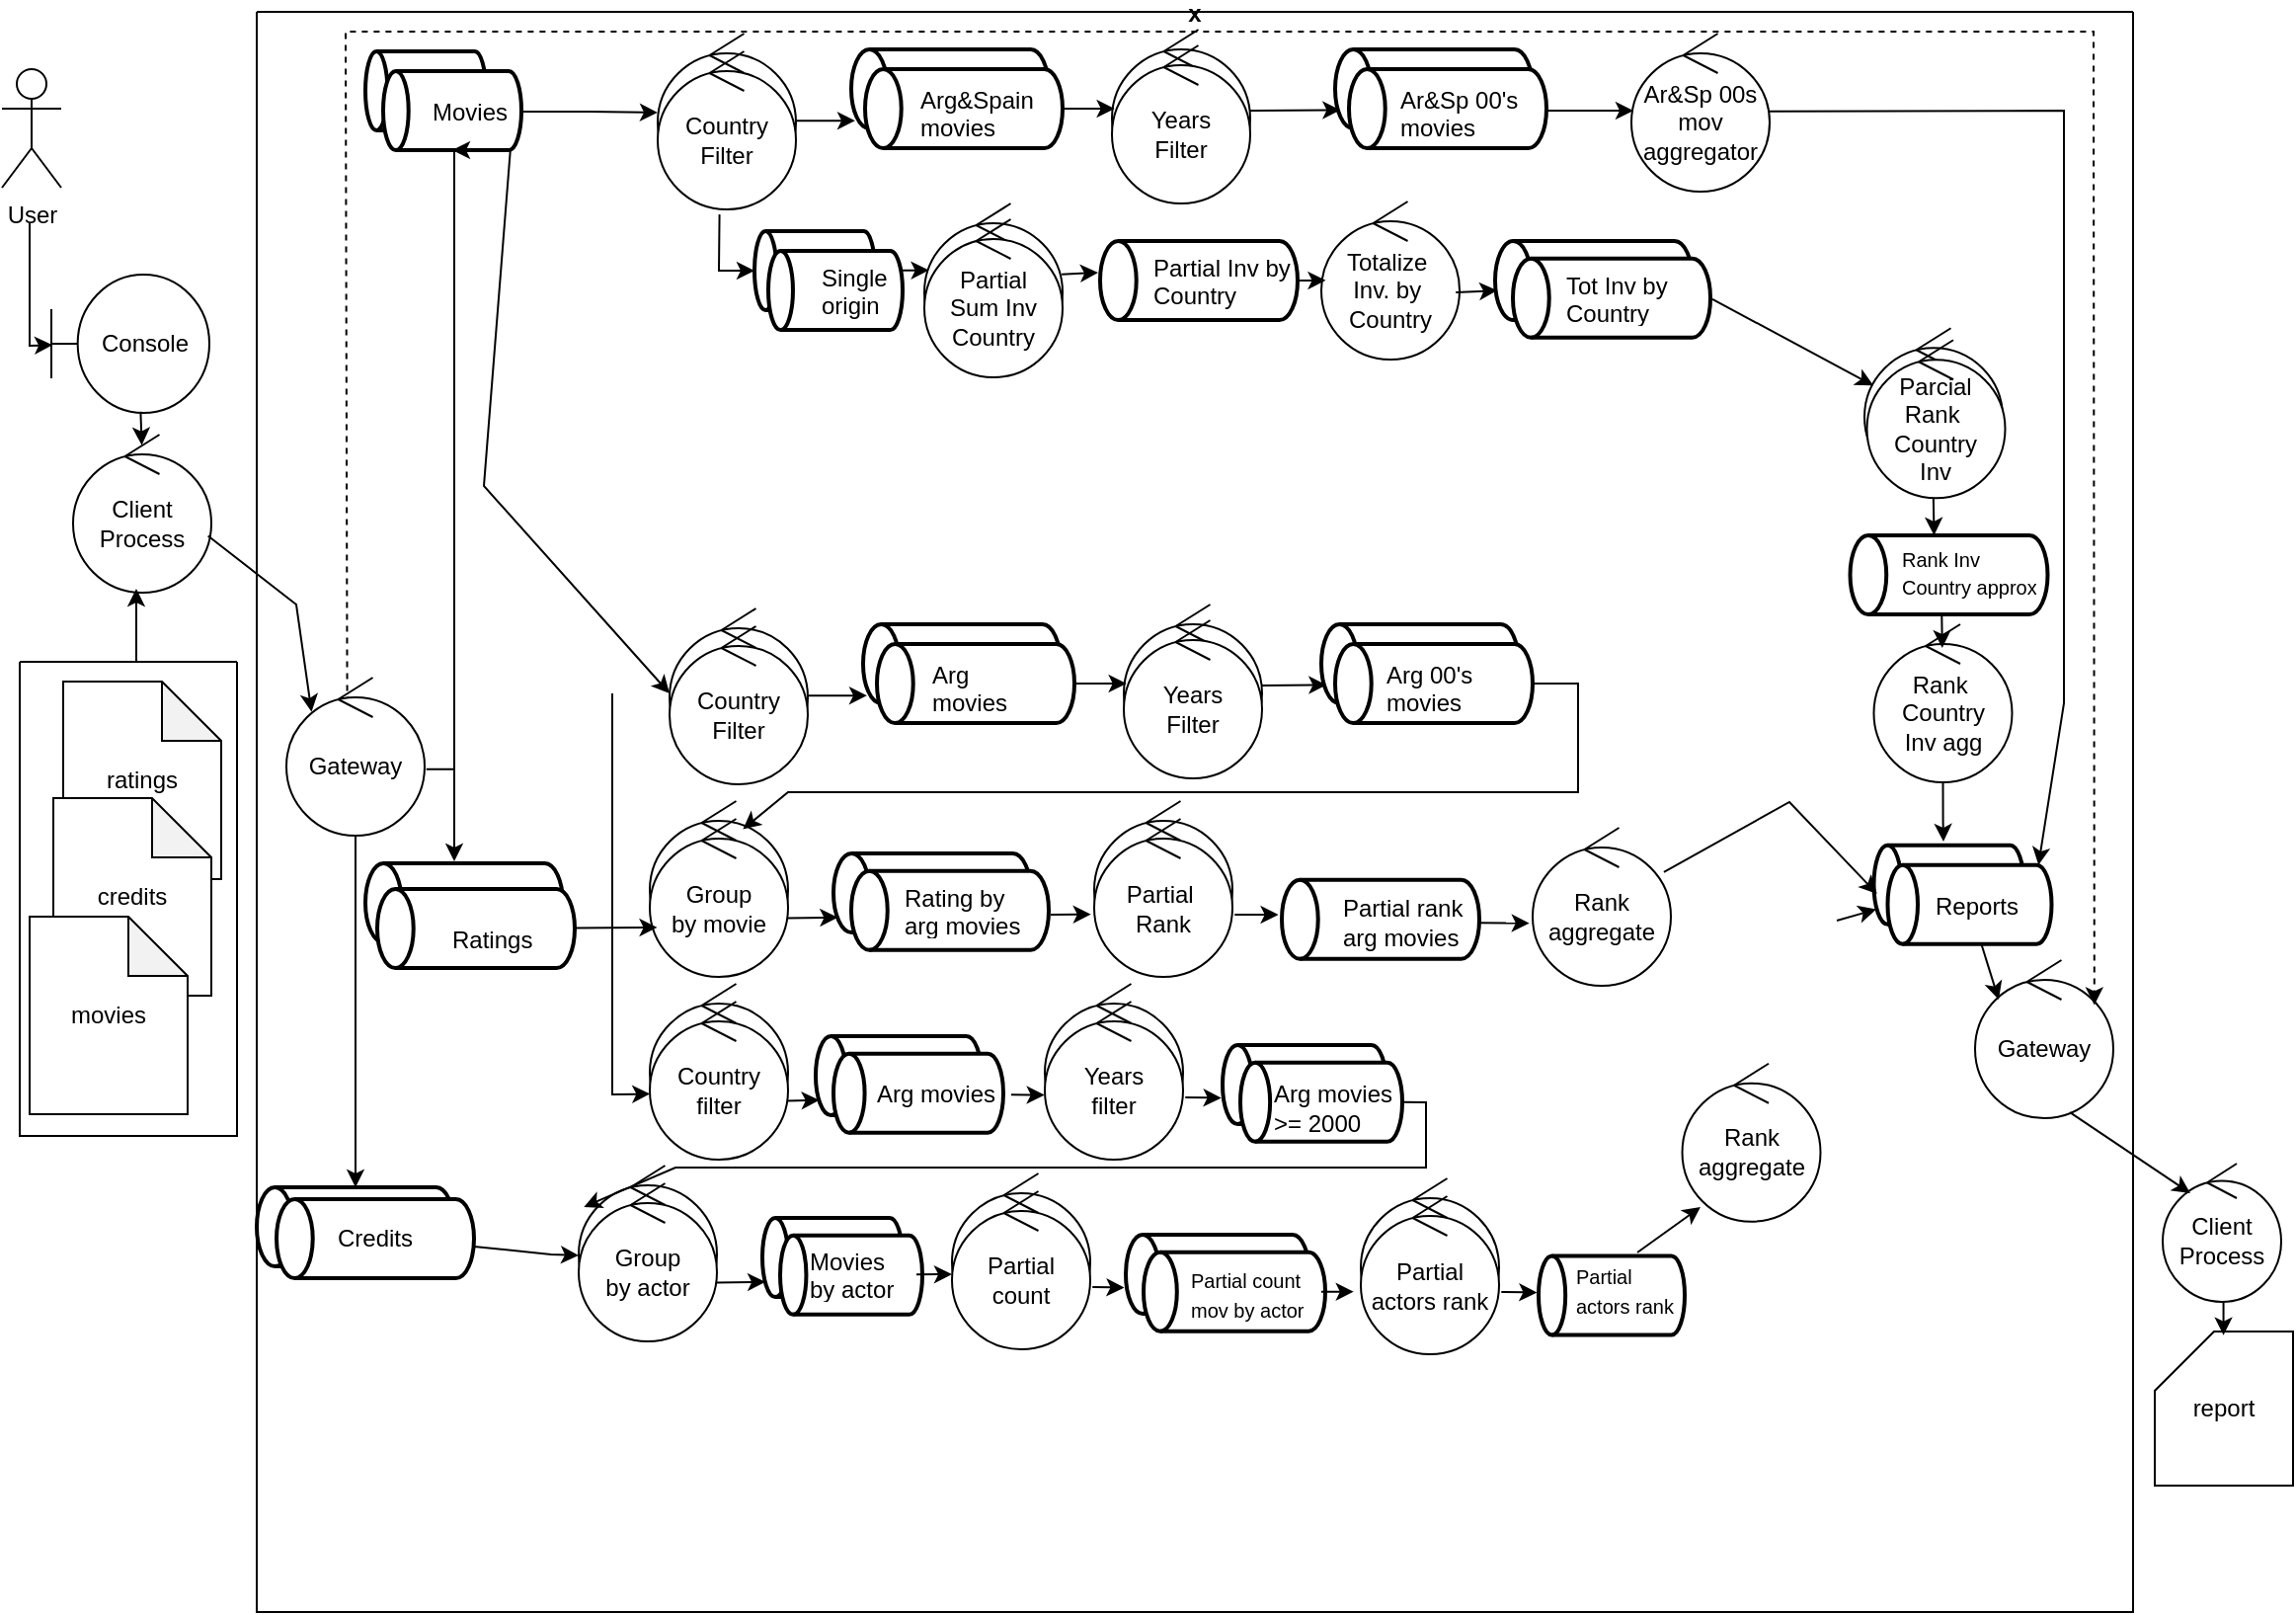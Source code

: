 <mxfile version="26.0.16">
  <diagram name="Página-1" id="5EHdqCPOscjuWSurFPto">
    <mxGraphModel dx="1195" dy="696" grid="1" gridSize="10" guides="1" tooltips="1" connect="1" arrows="1" fold="1" page="1" pageScale="1" pageWidth="1169" pageHeight="827" math="0" shadow="0">
      <root>
        <mxCell id="0" />
        <mxCell id="1" parent="0" />
        <mxCell id="VfOvfnHJ5WRVcfxownJu-2" value="User" style="shape=umlActor;verticalLabelPosition=bottom;verticalAlign=top;html=1;" parent="1" vertex="1">
          <mxGeometry x="1" y="39" width="30" height="60" as="geometry" />
        </mxCell>
        <mxCell id="VfOvfnHJ5WRVcfxownJu-3" value="Console" style="shape=umlBoundary;whiteSpace=wrap;html=1;" parent="1" vertex="1">
          <mxGeometry x="26" y="143" width="80" height="70" as="geometry" />
        </mxCell>
        <mxCell id="VfOvfnHJ5WRVcfxownJu-4" value="Client&lt;div&gt;Process&lt;/div&gt;" style="ellipse;shape=umlControl;whiteSpace=wrap;html=1;" parent="1" vertex="1">
          <mxGeometry x="37" y="224" width="70" height="80" as="geometry" />
        </mxCell>
        <mxCell id="VfOvfnHJ5WRVcfxownJu-8" value="" style="endArrow=classic;html=1;rounded=0;entryX=0.457;entryY=0.975;entryDx=0;entryDy=0;entryPerimeter=0;" parent="1" target="VfOvfnHJ5WRVcfxownJu-4" edge="1">
          <mxGeometry width="50" height="50" relative="1" as="geometry">
            <mxPoint x="69" y="339" as="sourcePoint" />
            <mxPoint x="267" y="314" as="targetPoint" />
          </mxGeometry>
        </mxCell>
        <mxCell id="VfOvfnHJ5WRVcfxownJu-9" value="" style="endArrow=classic;html=1;rounded=0;entryX=0.007;entryY=0.509;entryDx=0;entryDy=0;entryPerimeter=0;" parent="1" target="VfOvfnHJ5WRVcfxownJu-3" edge="1">
          <mxGeometry width="50" height="50" relative="1" as="geometry">
            <mxPoint x="15" y="117" as="sourcePoint" />
            <mxPoint x="27.8" y="177.56" as="targetPoint" />
            <Array as="points">
              <mxPoint x="15" y="179" />
            </Array>
          </mxGeometry>
        </mxCell>
        <mxCell id="VfOvfnHJ5WRVcfxownJu-14" value="" style="endArrow=classic;html=1;rounded=0;entryX=0.182;entryY=0.217;entryDx=0;entryDy=0;entryPerimeter=0;exitX=0.976;exitY=0.641;exitDx=0;exitDy=0;exitPerimeter=0;" parent="1" target="VfOvfnHJ5WRVcfxownJu-13" edge="1" source="VfOvfnHJ5WRVcfxownJu-4">
          <mxGeometry width="50" height="50" relative="1" as="geometry">
            <mxPoint x="110" y="260" as="sourcePoint" />
            <mxPoint x="176" y="225" as="targetPoint" />
            <Array as="points">
              <mxPoint x="150" y="310" />
            </Array>
          </mxGeometry>
        </mxCell>
        <mxCell id="VfOvfnHJ5WRVcfxownJu-6" value="ratings" style="shape=note;whiteSpace=wrap;html=1;backgroundOutline=1;darkOpacity=0.05;" parent="1" vertex="1">
          <mxGeometry x="32" y="349" width="80" height="100" as="geometry" />
        </mxCell>
        <mxCell id="VfOvfnHJ5WRVcfxownJu-7" value="credits" style="shape=note;whiteSpace=wrap;html=1;backgroundOutline=1;darkOpacity=0.05;" parent="1" vertex="1">
          <mxGeometry x="27" y="408" width="80" height="100" as="geometry" />
        </mxCell>
        <mxCell id="VfOvfnHJ5WRVcfxownJu-5" value="movies" style="shape=note;whiteSpace=wrap;html=1;backgroundOutline=1;darkOpacity=0.05;" parent="1" vertex="1">
          <mxGeometry x="15" y="468" width="80" height="100" as="geometry" />
        </mxCell>
        <mxCell id="0FK4gEiv9xLq5jpiOi4Y-4" value="x" style="swimlane;startSize=0;" parent="1" vertex="1">
          <mxGeometry x="130" y="10" width="950" height="810" as="geometry" />
        </mxCell>
        <mxCell id="0FK4gEiv9xLq5jpiOi4Y-119" value="" style="strokeWidth=2;html=1;shape=mxgraph.flowchart.direct_data;whiteSpace=wrap;rotation=-180;" parent="0FK4gEiv9xLq5jpiOi4Y-4" vertex="1">
          <mxGeometry x="627" y="116" width="100" height="40" as="geometry" />
        </mxCell>
        <mxCell id="0FK4gEiv9xLq5jpiOi4Y-42" value="" style="strokeWidth=2;html=1;shape=mxgraph.flowchart.direct_data;whiteSpace=wrap;rotation=-180;" parent="0FK4gEiv9xLq5jpiOi4Y-4" vertex="1">
          <mxGeometry x="301" y="19" width="100" height="40" as="geometry" />
        </mxCell>
        <mxCell id="VfOvfnHJ5WRVcfxownJu-18" value="" style="strokeWidth=2;html=1;shape=mxgraph.flowchart.direct_data;whiteSpace=wrap;rotation=-180;" parent="0FK4gEiv9xLq5jpiOi4Y-4" vertex="1">
          <mxGeometry x="818.75" y="421.87" width="76" height="40" as="geometry" />
        </mxCell>
        <mxCell id="0FK4gEiv9xLq5jpiOi4Y-6" value="Gateway" style="ellipse;shape=umlControl;whiteSpace=wrap;html=1;" parent="0FK4gEiv9xLq5jpiOi4Y-4" vertex="1">
          <mxGeometry x="870" y="480" width="70" height="80" as="geometry" />
        </mxCell>
        <mxCell id="0FK4gEiv9xLq5jpiOi4Y-22" value="" style="strokeWidth=2;html=1;shape=mxgraph.flowchart.direct_data;whiteSpace=wrap;rotation=-180;" parent="0FK4gEiv9xLq5jpiOi4Y-4" vertex="1">
          <mxGeometry x="55" y="20" width="61" height="40" as="geometry" />
        </mxCell>
        <mxCell id="0FK4gEiv9xLq5jpiOi4Y-18" value="" style="strokeWidth=2;html=1;shape=mxgraph.flowchart.direct_data;whiteSpace=wrap;rotation=-180;" parent="0FK4gEiv9xLq5jpiOi4Y-4" vertex="1">
          <mxGeometry x="64" y="30" width="70" height="40" as="geometry" />
        </mxCell>
        <mxCell id="0FK4gEiv9xLq5jpiOi4Y-37" value="" style="edgeStyle=orthogonalEdgeStyle;rounded=0;orthogonalLoop=1;jettySize=auto;html=1;" parent="0FK4gEiv9xLq5jpiOi4Y-4" source="0FK4gEiv9xLq5jpiOi4Y-21" target="0FK4gEiv9xLq5jpiOi4Y-36" edge="1">
          <mxGeometry relative="1" as="geometry" />
        </mxCell>
        <mxCell id="0FK4gEiv9xLq5jpiOi4Y-21" value="Movies" style="text;strokeColor=none;fillColor=none;align=left;verticalAlign=middle;spacingLeft=4;spacingRight=4;overflow=hidden;points=[[0,0.5],[1,0.5]];portConstraint=eastwest;rotatable=0;whiteSpace=wrap;html=1;" parent="0FK4gEiv9xLq5jpiOi4Y-4" vertex="1">
          <mxGeometry x="83" y="35" width="51" height="31.13" as="geometry" />
        </mxCell>
        <mxCell id="0FK4gEiv9xLq5jpiOi4Y-36" value="Year filter" style="ellipse;shape=umlControl;whiteSpace=wrap;html=1;" parent="0FK4gEiv9xLq5jpiOi4Y-4" vertex="1">
          <mxGeometry x="203" y="11" width="70" height="80" as="geometry" />
        </mxCell>
        <mxCell id="0FK4gEiv9xLq5jpiOi4Y-38" value="Country Filter" style="ellipse;shape=umlControl;whiteSpace=wrap;html=1;" parent="0FK4gEiv9xLq5jpiOi4Y-4" vertex="1">
          <mxGeometry x="203" y="20" width="70" height="80" as="geometry" />
        </mxCell>
        <mxCell id="0FK4gEiv9xLq5jpiOi4Y-41" value="" style="strokeWidth=2;html=1;shape=mxgraph.flowchart.direct_data;whiteSpace=wrap;rotation=-180;" parent="0FK4gEiv9xLq5jpiOi4Y-4" vertex="1">
          <mxGeometry x="308" y="29" width="100" height="40" as="geometry" />
        </mxCell>
        <mxCell id="0FK4gEiv9xLq5jpiOi4Y-44" value="Arg&amp;amp;Spain&lt;div&gt;movies&lt;/div&gt;" style="text;strokeColor=none;fillColor=none;align=left;verticalAlign=middle;spacingLeft=4;spacingRight=4;overflow=hidden;points=[[0,0.5],[1,0.5]];portConstraint=eastwest;rotatable=0;whiteSpace=wrap;html=1;" parent="0FK4gEiv9xLq5jpiOi4Y-4" vertex="1">
          <mxGeometry x="330" y="34.44" width="70" height="32.26" as="geometry" />
        </mxCell>
        <mxCell id="0FK4gEiv9xLq5jpiOi4Y-45" value="Country&lt;div&gt;filter&lt;/div&gt;" style="ellipse;shape=umlControl;whiteSpace=wrap;html=1;" parent="0FK4gEiv9xLq5jpiOi4Y-4" vertex="1">
          <mxGeometry x="433" y="9" width="70" height="80" as="geometry" />
        </mxCell>
        <mxCell id="0FK4gEiv9xLq5jpiOi4Y-46" value="" style="endArrow=classic;html=1;rounded=0;entryX=0.98;entryY=0.098;entryDx=0;entryDy=0;entryPerimeter=0;exitX=1.003;exitY=0.551;exitDx=0;exitDy=0;exitPerimeter=0;" parent="0FK4gEiv9xLq5jpiOi4Y-4" source="0FK4gEiv9xLq5jpiOi4Y-36" target="0FK4gEiv9xLq5jpiOi4Y-42" edge="1">
          <mxGeometry width="50" height="50" relative="1" as="geometry">
            <mxPoint x="281" y="69" as="sourcePoint" />
            <mxPoint x="331" y="19" as="targetPoint" />
          </mxGeometry>
        </mxCell>
        <mxCell id="0FK4gEiv9xLq5jpiOi4Y-47" value="" style="endArrow=classic;html=1;rounded=0;exitX=0.44;exitY=0.16;exitDx=0;exitDy=0;exitPerimeter=0;dashed=1;entryX=0.863;entryY=0.284;entryDx=0;entryDy=0;entryPerimeter=0;" parent="0FK4gEiv9xLq5jpiOi4Y-4" source="VfOvfnHJ5WRVcfxownJu-13" target="0FK4gEiv9xLq5jpiOi4Y-6" edge="1">
          <mxGeometry width="50" height="50" relative="1" as="geometry">
            <mxPoint x="-16.47" y="229.76" as="sourcePoint" />
            <mxPoint x="834" y="490" as="targetPoint" />
            <Array as="points">
              <mxPoint x="45" y="10" />
              <mxPoint x="930" y="10" />
            </Array>
          </mxGeometry>
        </mxCell>
        <mxCell id="0FK4gEiv9xLq5jpiOi4Y-48" style="edgeStyle=orthogonalEdgeStyle;rounded=0;orthogonalLoop=1;jettySize=auto;html=1;entryX=0.5;entryY=0;entryDx=0;entryDy=0;entryPerimeter=0;exitX=1.012;exitY=0.58;exitDx=0;exitDy=0;exitPerimeter=0;" parent="0FK4gEiv9xLq5jpiOi4Y-4" target="0FK4gEiv9xLq5jpiOi4Y-18" edge="1" source="VfOvfnHJ5WRVcfxownJu-13">
          <mxGeometry relative="1" as="geometry">
            <mxPoint x="88.0" y="262.053" as="sourcePoint" />
            <mxPoint x="120" y="70" as="targetPoint" />
            <Array as="points">
              <mxPoint x="100" y="383" />
              <mxPoint x="100" y="70" />
            </Array>
          </mxGeometry>
        </mxCell>
        <mxCell id="0FK4gEiv9xLq5jpiOi4Y-52" value="Years&lt;div&gt;Filter&lt;/div&gt;" style="ellipse;shape=umlControl;whiteSpace=wrap;html=1;" parent="0FK4gEiv9xLq5jpiOi4Y-4" vertex="1">
          <mxGeometry x="433" y="17" width="70" height="80" as="geometry" />
        </mxCell>
        <mxCell id="0FK4gEiv9xLq5jpiOi4Y-54" value="" style="edgeStyle=orthogonalEdgeStyle;rounded=0;orthogonalLoop=1;jettySize=auto;html=1;exitX=0.5;exitY=0;exitDx=0;exitDy=0;exitPerimeter=0;entryX=0.513;entryY=0.124;entryDx=0;entryDy=0;entryPerimeter=0;" parent="0FK4gEiv9xLq5jpiOi4Y-4" source="VfOvfnHJ5WRVcfxownJu-18" target="0FK4gEiv9xLq5jpiOi4Y-53" edge="1">
          <mxGeometry relative="1" as="geometry">
            <mxPoint x="1115.75" y="471.87" as="sourcePoint" />
            <mxPoint x="1127.75" y="498.87" as="targetPoint" />
          </mxGeometry>
        </mxCell>
        <mxCell id="0FK4gEiv9xLq5jpiOi4Y-53" value="" style="strokeWidth=2;html=1;shape=mxgraph.flowchart.direct_data;whiteSpace=wrap;rotation=-180;" parent="0FK4gEiv9xLq5jpiOi4Y-4" vertex="1">
          <mxGeometry x="825.75" y="431.87" width="83" height="40" as="geometry" />
        </mxCell>
        <mxCell id="0FK4gEiv9xLq5jpiOi4Y-51" value="Reports" style="text;strokeColor=none;fillColor=none;align=left;verticalAlign=middle;spacingLeft=4;spacingRight=4;overflow=hidden;points=[[0,0.5],[1,0.5]];portConstraint=eastwest;rotatable=0;whiteSpace=wrap;html=1;" parent="0FK4gEiv9xLq5jpiOi4Y-4" vertex="1">
          <mxGeometry x="843.75" y="436.53" width="60" height="32.26" as="geometry" />
        </mxCell>
        <mxCell id="0FK4gEiv9xLq5jpiOi4Y-57" value="" style="strokeWidth=2;html=1;shape=mxgraph.flowchart.direct_data;whiteSpace=wrap;rotation=-180;" parent="0FK4gEiv9xLq5jpiOi4Y-4" vertex="1">
          <mxGeometry x="252" y="111" width="61" height="40" as="geometry" />
        </mxCell>
        <mxCell id="0FK4gEiv9xLq5jpiOi4Y-58" value="" style="strokeWidth=2;html=1;shape=mxgraph.flowchart.direct_data;whiteSpace=wrap;rotation=-180;" parent="0FK4gEiv9xLq5jpiOi4Y-4" vertex="1">
          <mxGeometry x="259" y="121" width="68" height="40" as="geometry" />
        </mxCell>
        <mxCell id="0FK4gEiv9xLq5jpiOi4Y-59" value="Single&amp;nbsp;&lt;div&gt;origin&lt;/div&gt;" style="text;strokeColor=none;fillColor=none;align=left;verticalAlign=middle;spacingLeft=4;spacingRight=4;overflow=hidden;points=[[0,0.5],[1,0.5]];portConstraint=eastwest;rotatable=0;whiteSpace=wrap;html=1;" parent="0FK4gEiv9xLq5jpiOi4Y-4" vertex="1">
          <mxGeometry x="280" y="124.87" width="43" height="32.26" as="geometry" />
        </mxCell>
        <mxCell id="0FK4gEiv9xLq5jpiOi4Y-60" value="" style="endArrow=classic;html=1;rounded=0;exitX=0.447;exitY=1.032;exitDx=0;exitDy=0;exitPerimeter=0;entryX=1;entryY=0.5;entryDx=0;entryDy=0;entryPerimeter=0;" parent="0FK4gEiv9xLq5jpiOi4Y-4" source="0FK4gEiv9xLq5jpiOi4Y-38" target="0FK4gEiv9xLq5jpiOi4Y-57" edge="1">
          <mxGeometry width="50" height="50" relative="1" as="geometry">
            <mxPoint x="553" y="400" as="sourcePoint" />
            <mxPoint x="603" y="350" as="targetPoint" />
            <Array as="points">
              <mxPoint x="234" y="131" />
            </Array>
          </mxGeometry>
        </mxCell>
        <mxCell id="0FK4gEiv9xLq5jpiOi4Y-62" value="" style="endArrow=classic;html=1;rounded=0;exitX=0;exitY=0.5;exitDx=0;exitDy=0;exitPerimeter=0;entryX=0.019;entryY=0.5;entryDx=0;entryDy=0;entryPerimeter=0;" parent="0FK4gEiv9xLq5jpiOi4Y-4" source="0FK4gEiv9xLq5jpiOi4Y-41" target="0FK4gEiv9xLq5jpiOi4Y-45" edge="1">
          <mxGeometry width="50" height="50" relative="1" as="geometry">
            <mxPoint x="413" y="60" as="sourcePoint" />
            <mxPoint x="463" y="10" as="targetPoint" />
          </mxGeometry>
        </mxCell>
        <mxCell id="0FK4gEiv9xLq5jpiOi4Y-64" value="" style="strokeWidth=2;html=1;shape=mxgraph.flowchart.direct_data;whiteSpace=wrap;rotation=-180;" parent="0FK4gEiv9xLq5jpiOi4Y-4" vertex="1">
          <mxGeometry x="546" y="19" width="100" height="40" as="geometry" />
        </mxCell>
        <mxCell id="0FK4gEiv9xLq5jpiOi4Y-65" value="" style="strokeWidth=2;html=1;shape=mxgraph.flowchart.direct_data;whiteSpace=wrap;rotation=-180;" parent="0FK4gEiv9xLq5jpiOi4Y-4" vertex="1">
          <mxGeometry x="553" y="29" width="100" height="40" as="geometry" />
        </mxCell>
        <mxCell id="0FK4gEiv9xLq5jpiOi4Y-66" value="Ar&amp;amp;Sp 00&#39;s movies" style="text;strokeColor=none;fillColor=none;align=left;verticalAlign=middle;spacingLeft=4;spacingRight=4;overflow=hidden;points=[[0,0.5],[1,0.5]];portConstraint=eastwest;rotatable=0;whiteSpace=wrap;html=1;" parent="0FK4gEiv9xLq5jpiOi4Y-4" vertex="1">
          <mxGeometry x="573" y="34.43" width="86" height="32.26" as="geometry" />
        </mxCell>
        <mxCell id="0FK4gEiv9xLq5jpiOi4Y-67" value="" style="endArrow=classic;html=1;rounded=0;entryX=0.973;entryY=0.232;entryDx=0;entryDy=0;entryPerimeter=0;" parent="0FK4gEiv9xLq5jpiOi4Y-4" target="0FK4gEiv9xLq5jpiOi4Y-64" edge="1">
          <mxGeometry width="50" height="50" relative="1" as="geometry">
            <mxPoint x="503" y="50" as="sourcePoint" />
            <mxPoint x="553" as="targetPoint" />
          </mxGeometry>
        </mxCell>
        <mxCell id="0FK4gEiv9xLq5jpiOi4Y-68" value="Country&lt;div&gt;filter&lt;/div&gt;" style="ellipse;shape=umlControl;whiteSpace=wrap;html=1;" parent="0FK4gEiv9xLq5jpiOi4Y-4" vertex="1">
          <mxGeometry x="338" y="97" width="70" height="80" as="geometry" />
        </mxCell>
        <mxCell id="0FK4gEiv9xLq5jpiOi4Y-69" value="Partial&lt;div&gt;Sum Inv&lt;div&gt;Country&lt;/div&gt;&lt;/div&gt;" style="ellipse;shape=umlControl;whiteSpace=wrap;html=1;" parent="0FK4gEiv9xLq5jpiOi4Y-4" vertex="1">
          <mxGeometry x="338" y="105" width="70" height="80" as="geometry" />
        </mxCell>
        <mxCell id="0FK4gEiv9xLq5jpiOi4Y-70" value="" style="endArrow=classic;html=1;rounded=0;exitX=0.009;exitY=0.752;exitDx=0;exitDy=0;exitPerimeter=0;entryX=0.033;entryY=0.422;entryDx=0;entryDy=0;entryPerimeter=0;" parent="0FK4gEiv9xLq5jpiOi4Y-4" source="0FK4gEiv9xLq5jpiOi4Y-58" target="0FK4gEiv9xLq5jpiOi4Y-68" edge="1">
          <mxGeometry width="50" height="50" relative="1" as="geometry">
            <mxPoint x="383" y="101" as="sourcePoint" />
            <mxPoint x="433" y="51" as="targetPoint" />
          </mxGeometry>
        </mxCell>
        <mxCell id="0FK4gEiv9xLq5jpiOi4Y-72" value="" style="strokeWidth=2;html=1;shape=mxgraph.flowchart.direct_data;whiteSpace=wrap;rotation=-180;" parent="0FK4gEiv9xLq5jpiOi4Y-4" vertex="1">
          <mxGeometry x="427" y="116" width="100" height="40" as="geometry" />
        </mxCell>
        <mxCell id="0FK4gEiv9xLq5jpiOi4Y-73" value="Partial Inv by Country" style="text;strokeColor=none;fillColor=none;align=left;verticalAlign=middle;spacingLeft=4;spacingRight=4;overflow=hidden;points=[[0,0.5],[1,0.5]];portConstraint=eastwest;rotatable=0;whiteSpace=wrap;html=1;" parent="0FK4gEiv9xLq5jpiOi4Y-4" vertex="1">
          <mxGeometry x="448" y="119.87" width="80" height="32.26" as="geometry" />
        </mxCell>
        <mxCell id="0FK4gEiv9xLq5jpiOi4Y-74" value="" style="endArrow=classic;html=1;rounded=0;entryX=1.01;entryY=0.6;entryDx=0;entryDy=0;entryPerimeter=0;exitX=0.994;exitY=0.448;exitDx=0;exitDy=0;exitPerimeter=0;" parent="0FK4gEiv9xLq5jpiOi4Y-4" source="0FK4gEiv9xLq5jpiOi4Y-68" edge="1" target="0FK4gEiv9xLq5jpiOi4Y-72">
          <mxGeometry width="50" height="50" relative="1" as="geometry">
            <mxPoint x="406" y="140" as="sourcePoint" />
            <mxPoint x="434.6" y="132.76" as="targetPoint" />
          </mxGeometry>
        </mxCell>
        <mxCell id="0FK4gEiv9xLq5jpiOi4Y-77" value="&lt;div&gt;Totalize&amp;nbsp;&lt;/div&gt;&lt;div&gt;Inv.&amp;nbsp;&lt;span style=&quot;background-color: transparent; color: light-dark(rgb(0, 0, 0), rgb(255, 255, 255));&quot;&gt;by&amp;nbsp;&lt;/span&gt;&lt;/div&gt;&lt;div&gt;Country&lt;/div&gt;" style="ellipse;shape=umlControl;whiteSpace=wrap;html=1;" parent="0FK4gEiv9xLq5jpiOi4Y-4" vertex="1">
          <mxGeometry x="539" y="96" width="70" height="80" as="geometry" />
        </mxCell>
        <mxCell id="0FK4gEiv9xLq5jpiOi4Y-83" value="" style="strokeWidth=2;html=1;shape=mxgraph.flowchart.direct_data;whiteSpace=wrap;rotation=-180;" parent="0FK4gEiv9xLq5jpiOi4Y-4" vertex="1">
          <mxGeometry x="636" y="124.87" width="100" height="40" as="geometry" />
        </mxCell>
        <mxCell id="0FK4gEiv9xLq5jpiOi4Y-84" value="Tot Inv by Country" style="text;strokeColor=none;fillColor=none;align=left;verticalAlign=middle;spacingLeft=4;spacingRight=4;overflow=hidden;points=[[0,0.5],[1,0.5]];portConstraint=eastwest;rotatable=0;whiteSpace=wrap;html=1;" parent="0FK4gEiv9xLq5jpiOi4Y-4" vertex="1">
          <mxGeometry x="657" y="129.87" width="80" height="31.13" as="geometry" />
        </mxCell>
        <mxCell id="0FK4gEiv9xLq5jpiOi4Y-86" value="Country&lt;div&gt;filter&lt;/div&gt;" style="ellipse;shape=umlControl;whiteSpace=wrap;html=1;" parent="0FK4gEiv9xLq5jpiOi4Y-4" vertex="1">
          <mxGeometry x="814" y="160.13" width="70" height="80" as="geometry" />
        </mxCell>
        <mxCell id="0FK4gEiv9xLq5jpiOi4Y-87" value="Parcial Rank&amp;nbsp;&lt;div&gt;Country&lt;/div&gt;&lt;div&gt;Inv&lt;/div&gt;" style="ellipse;shape=umlControl;whiteSpace=wrap;html=1;" parent="0FK4gEiv9xLq5jpiOi4Y-4" vertex="1">
          <mxGeometry x="815.25" y="166.13" width="70" height="80" as="geometry" />
        </mxCell>
        <mxCell id="0FK4gEiv9xLq5jpiOi4Y-88" value="" style="endArrow=classic;html=1;rounded=0;exitX=1;exitY=0.5;exitDx=0;exitDy=0;" parent="0FK4gEiv9xLq5jpiOi4Y-4" source="0FK4gEiv9xLq5jpiOi4Y-84" edge="1" target="0FK4gEiv9xLq5jpiOi4Y-87">
          <mxGeometry width="50" height="50" relative="1" as="geometry">
            <mxPoint x="777" y="164.87" as="sourcePoint" />
            <mxPoint x="777" y="180" as="targetPoint" />
          </mxGeometry>
        </mxCell>
        <mxCell id="0FK4gEiv9xLq5jpiOi4Y-90" value="Ar&amp;amp;Sp 00s&lt;div&gt;mov&lt;/div&gt;&lt;div&gt;aggregator&lt;/div&gt;" style="ellipse;shape=umlControl;whiteSpace=wrap;html=1;" parent="0FK4gEiv9xLq5jpiOi4Y-4" vertex="1">
          <mxGeometry x="696" y="11" width="70" height="80" as="geometry" />
        </mxCell>
        <mxCell id="0FK4gEiv9xLq5jpiOi4Y-91" value="" style="endArrow=classic;html=1;rounded=0;entryX=0.014;entryY=0.488;entryDx=0;entryDy=0;entryPerimeter=0;" parent="0FK4gEiv9xLq5jpiOi4Y-4" target="0FK4gEiv9xLq5jpiOi4Y-90" edge="1">
          <mxGeometry width="50" height="50" relative="1" as="geometry">
            <mxPoint x="653" y="50" as="sourcePoint" />
            <mxPoint x="513" y="190" as="targetPoint" />
          </mxGeometry>
        </mxCell>
        <mxCell id="0FK4gEiv9xLq5jpiOi4Y-92" value="" style="endArrow=classic;html=1;rounded=0;exitX=0.986;exitY=0.492;exitDx=0;exitDy=0;exitPerimeter=0;entryX=0.08;entryY=1;entryDx=0;entryDy=0;entryPerimeter=0;" parent="0FK4gEiv9xLq5jpiOi4Y-4" source="0FK4gEiv9xLq5jpiOi4Y-90" target="0FK4gEiv9xLq5jpiOi4Y-53" edge="1">
          <mxGeometry width="50" height="50" relative="1" as="geometry">
            <mxPoint x="463" y="240" as="sourcePoint" />
            <mxPoint x="823" y="420" as="targetPoint" />
            <Array as="points">
              <mxPoint x="915" y="50" />
              <mxPoint x="915" y="350" />
            </Array>
          </mxGeometry>
        </mxCell>
        <mxCell id="U0VjU1GIPefAjUWXMzxX-60" value="" style="edgeStyle=orthogonalEdgeStyle;rounded=0;orthogonalLoop=1;jettySize=auto;html=1;" edge="1" parent="0FK4gEiv9xLq5jpiOi4Y-4" source="0FK4gEiv9xLq5jpiOi4Y-93">
          <mxGeometry relative="1" as="geometry">
            <mxPoint x="854" y="420" as="targetPoint" />
          </mxGeometry>
        </mxCell>
        <mxCell id="0FK4gEiv9xLq5jpiOi4Y-93" value="Rank&amp;nbsp;&lt;div&gt;Country&lt;/div&gt;&lt;div&gt;Inv agg&lt;/div&gt;" style="ellipse;shape=umlControl;whiteSpace=wrap;html=1;" parent="0FK4gEiv9xLq5jpiOi4Y-4" vertex="1">
          <mxGeometry x="818.75" y="310" width="70" height="80" as="geometry" />
        </mxCell>
        <mxCell id="0FK4gEiv9xLq5jpiOi4Y-94" value="" style="strokeWidth=2;html=1;shape=mxgraph.flowchart.direct_data;whiteSpace=wrap;rotation=-180;" parent="0FK4gEiv9xLq5jpiOi4Y-4" vertex="1">
          <mxGeometry x="806.75" y="265" width="100" height="40" as="geometry" />
        </mxCell>
        <mxCell id="0FK4gEiv9xLq5jpiOi4Y-95" value="&lt;font style=&quot;font-size: 10px;&quot;&gt;Rank Inv&amp;nbsp;&lt;/font&gt;&lt;div&gt;&lt;font style=&quot;font-size: 10px;&quot;&gt;Country approx&lt;/font&gt;&lt;/div&gt;" style="text;strokeColor=none;fillColor=none;align=left;verticalAlign=middle;spacingLeft=4;spacingRight=4;overflow=hidden;points=[[0,0.5],[1,0.5]];portConstraint=eastwest;rotatable=0;whiteSpace=wrap;html=1;" parent="0FK4gEiv9xLq5jpiOi4Y-4" vertex="1">
          <mxGeometry x="827" y="267" width="90" height="31.13" as="geometry" />
        </mxCell>
        <mxCell id="0FK4gEiv9xLq5jpiOi4Y-96" value="" style="endArrow=classic;html=1;rounded=0;exitX=0.536;exitY=-0.015;exitDx=0;exitDy=0;exitPerimeter=0;entryX=0.495;entryY=0.15;entryDx=0;entryDy=0;entryPerimeter=0;" parent="0FK4gEiv9xLq5jpiOi4Y-4" source="0FK4gEiv9xLq5jpiOi4Y-94" target="0FK4gEiv9xLq5jpiOi4Y-93" edge="1">
          <mxGeometry width="50" height="50" relative="1" as="geometry">
            <mxPoint x="860.85" y="275.56" as="sourcePoint" />
            <mxPoint x="892.25" y="309" as="targetPoint" />
          </mxGeometry>
        </mxCell>
        <mxCell id="0FK4gEiv9xLq5jpiOi4Y-100" value="" style="endArrow=classic;html=1;rounded=0;entryX=0.989;entryY=0.374;entryDx=0;entryDy=0;entryPerimeter=0;exitX=0.973;exitY=0.575;exitDx=0;exitDy=0;exitPerimeter=0;" parent="0FK4gEiv9xLq5jpiOi4Y-4" source="0FK4gEiv9xLq5jpiOi4Y-77" target="0FK4gEiv9xLq5jpiOi4Y-119" edge="1">
          <mxGeometry width="50" height="50" relative="1" as="geometry">
            <mxPoint x="712" y="150" as="sourcePoint" />
            <mxPoint x="606" y="96" as="targetPoint" />
          </mxGeometry>
        </mxCell>
        <mxCell id="0FK4gEiv9xLq5jpiOi4Y-101" value="" style="endArrow=classic;html=1;rounded=0;entryX=0.575;entryY=1.001;entryDx=0;entryDy=0;entryPerimeter=0;exitX=0.481;exitY=1.001;exitDx=0;exitDy=0;exitPerimeter=0;" parent="0FK4gEiv9xLq5jpiOi4Y-4" source="0FK4gEiv9xLq5jpiOi4Y-87" target="0FK4gEiv9xLq5jpiOi4Y-94" edge="1">
          <mxGeometry width="50" height="50" relative="1" as="geometry">
            <mxPoint x="849" y="250" as="sourcePoint" />
            <mxPoint x="850" y="260" as="targetPoint" />
          </mxGeometry>
        </mxCell>
        <mxCell id="0FK4gEiv9xLq5jpiOi4Y-117" value="" style="endArrow=classic;html=1;rounded=0;entryX=0;entryY=0.425;entryDx=0;entryDy=0;entryPerimeter=0;exitX=0.08;exitY=0;exitDx=0;exitDy=0;exitPerimeter=0;" parent="0FK4gEiv9xLq5jpiOi4Y-4" source="0FK4gEiv9xLq5jpiOi4Y-18" target="0FK4gEiv9xLq5jpiOi4Y-106" edge="1">
          <mxGeometry width="50" height="50" relative="1" as="geometry">
            <mxPoint x="183" y="50" as="sourcePoint" />
            <mxPoint x="403" y="290" as="targetPoint" />
            <Array as="points">
              <mxPoint x="115" y="240" />
            </Array>
          </mxGeometry>
        </mxCell>
        <mxCell id="0FK4gEiv9xLq5jpiOi4Y-118" value="" style="endArrow=classic;html=1;rounded=0;exitX=1;exitY=0.5;exitDx=0;exitDy=0;entryX=0.032;entryY=0.499;entryDx=0;entryDy=0;entryPerimeter=0;" parent="0FK4gEiv9xLq5jpiOi4Y-4" source="0FK4gEiv9xLq5jpiOi4Y-73" target="0FK4gEiv9xLq5jpiOi4Y-77" edge="1">
          <mxGeometry width="50" height="50" relative="1" as="geometry">
            <mxPoint x="488" y="240" as="sourcePoint" />
            <mxPoint x="538" y="190" as="targetPoint" />
          </mxGeometry>
        </mxCell>
        <mxCell id="U0VjU1GIPefAjUWXMzxX-22" value="" style="endArrow=classic;html=1;rounded=0;entryX=0.979;entryY=0.386;entryDx=0;entryDy=0;entryPerimeter=0;" edge="1" parent="0FK4gEiv9xLq5jpiOi4Y-4" source="U0VjU1GIPefAjUWXMzxX-18" target="VfOvfnHJ5WRVcfxownJu-18">
          <mxGeometry width="50" height="50" relative="1" as="geometry">
            <mxPoint x="775.3" y="378.64" as="sourcePoint" />
            <mxPoint x="744" y="320" as="targetPoint" />
            <Array as="points">
              <mxPoint x="776" y="400" />
            </Array>
          </mxGeometry>
        </mxCell>
        <mxCell id="U0VjU1GIPefAjUWXMzxX-61" value="" style="endArrow=classic;html=1;rounded=0;exitX=0.427;exitY=-0.01;exitDx=0;exitDy=0;exitPerimeter=0;entryX=0.171;entryY=0.25;entryDx=0;entryDy=0;entryPerimeter=0;" edge="1" parent="0FK4gEiv9xLq5jpiOi4Y-4" source="0FK4gEiv9xLq5jpiOi4Y-53" target="0FK4gEiv9xLq5jpiOi4Y-6">
          <mxGeometry width="50" height="50" relative="1" as="geometry">
            <mxPoint x="744" y="490" as="sourcePoint" />
            <mxPoint x="794" y="440" as="targetPoint" />
          </mxGeometry>
        </mxCell>
        <mxCell id="0FK4gEiv9xLq5jpiOi4Y-23" value="" style="strokeWidth=2;html=1;shape=mxgraph.flowchart.direct_data;whiteSpace=wrap;rotation=-180;" parent="0FK4gEiv9xLq5jpiOi4Y-4" vertex="1">
          <mxGeometry y="595" width="100" height="40" as="geometry" />
        </mxCell>
        <mxCell id="0FK4gEiv9xLq5jpiOi4Y-24" value="" style="strokeWidth=2;html=1;shape=mxgraph.flowchart.direct_data;whiteSpace=wrap;rotation=-180;" parent="0FK4gEiv9xLq5jpiOi4Y-4" vertex="1">
          <mxGeometry x="10" y="601" width="100" height="40" as="geometry" />
        </mxCell>
        <mxCell id="0FK4gEiv9xLq5jpiOi4Y-25" value="Credits" style="text;strokeColor=none;fillColor=none;align=left;verticalAlign=middle;spacingLeft=4;spacingRight=4;overflow=hidden;points=[[0,0.5],[1,0.5]];portConstraint=eastwest;rotatable=0;whiteSpace=wrap;html=1;" parent="0FK4gEiv9xLq5jpiOi4Y-4" vertex="1">
          <mxGeometry x="35" y="606" width="80" height="30" as="geometry" />
        </mxCell>
        <mxCell id="0FK4gEiv9xLq5jpiOi4Y-28" style="edgeStyle=orthogonalEdgeStyle;rounded=0;orthogonalLoop=1;jettySize=auto;html=1;entryX=0.5;entryY=1;entryDx=0;entryDy=0;entryPerimeter=0;" parent="0FK4gEiv9xLq5jpiOi4Y-4" source="VfOvfnHJ5WRVcfxownJu-13" target="0FK4gEiv9xLq5jpiOi4Y-23" edge="1">
          <mxGeometry relative="1" as="geometry" />
        </mxCell>
        <mxCell id="0FK4gEiv9xLq5jpiOi4Y-30" value="" style="strokeWidth=2;html=1;shape=mxgraph.flowchart.direct_data;whiteSpace=wrap;rotation=-180;" parent="0FK4gEiv9xLq5jpiOi4Y-4" vertex="1">
          <mxGeometry x="55" y="431" width="100" height="40" as="geometry" />
        </mxCell>
        <mxCell id="VfOvfnHJ5WRVcfxownJu-13" value="Gateway" style="ellipse;shape=umlControl;whiteSpace=wrap;html=1;" parent="0FK4gEiv9xLq5jpiOi4Y-4" vertex="1">
          <mxGeometry x="15" y="337" width="70" height="80" as="geometry" />
        </mxCell>
        <mxCell id="0FK4gEiv9xLq5jpiOi4Y-29" value="" style="strokeWidth=2;html=1;shape=mxgraph.flowchart.direct_data;whiteSpace=wrap;rotation=-180;" parent="0FK4gEiv9xLq5jpiOi4Y-4" vertex="1">
          <mxGeometry x="61" y="444" width="100" height="40" as="geometry" />
        </mxCell>
        <mxCell id="0FK4gEiv9xLq5jpiOi4Y-31" value="Ratings" style="text;strokeColor=none;fillColor=none;align=left;verticalAlign=middle;spacingLeft=4;spacingRight=4;overflow=hidden;points=[[0,0.5],[1,0.5]];portConstraint=eastwest;rotatable=0;whiteSpace=wrap;html=1;" parent="0FK4gEiv9xLq5jpiOi4Y-4" vertex="1">
          <mxGeometry x="93" y="455" width="57" height="30" as="geometry" />
        </mxCell>
        <mxCell id="0FK4gEiv9xLq5jpiOi4Y-35" value="" style="endArrow=classic;html=1;rounded=0;" parent="0FK4gEiv9xLq5jpiOi4Y-4" edge="1">
          <mxGeometry width="50" height="50" relative="1" as="geometry">
            <mxPoint x="100" y="380" as="sourcePoint" />
            <mxPoint x="100" y="430" as="targetPoint" />
            <Array as="points">
              <mxPoint x="100" y="410" />
            </Array>
          </mxGeometry>
        </mxCell>
        <mxCell id="0FK4gEiv9xLq5jpiOi4Y-104" value="" style="strokeWidth=2;html=1;shape=mxgraph.flowchart.direct_data;whiteSpace=wrap;rotation=-180;" parent="0FK4gEiv9xLq5jpiOi4Y-4" vertex="1">
          <mxGeometry x="307" y="310" width="100" height="40" as="geometry" />
        </mxCell>
        <mxCell id="0FK4gEiv9xLq5jpiOi4Y-105" value="Year filter" style="ellipse;shape=umlControl;whiteSpace=wrap;html=1;" parent="0FK4gEiv9xLq5jpiOi4Y-4" vertex="1">
          <mxGeometry x="209" y="302" width="70" height="80" as="geometry" />
        </mxCell>
        <mxCell id="0FK4gEiv9xLq5jpiOi4Y-106" value="Country Filter" style="ellipse;shape=umlControl;whiteSpace=wrap;html=1;" parent="0FK4gEiv9xLq5jpiOi4Y-4" vertex="1">
          <mxGeometry x="209" y="311" width="70" height="80" as="geometry" />
        </mxCell>
        <mxCell id="0FK4gEiv9xLq5jpiOi4Y-107" value="" style="strokeWidth=2;html=1;shape=mxgraph.flowchart.direct_data;whiteSpace=wrap;rotation=-180;" parent="0FK4gEiv9xLq5jpiOi4Y-4" vertex="1">
          <mxGeometry x="314" y="320" width="100" height="40" as="geometry" />
        </mxCell>
        <mxCell id="0FK4gEiv9xLq5jpiOi4Y-108" value="Arg&lt;div&gt;movies&lt;/div&gt;" style="text;strokeColor=none;fillColor=none;align=left;verticalAlign=middle;spacingLeft=4;spacingRight=4;overflow=hidden;points=[[0,0.5],[1,0.5]];portConstraint=eastwest;rotatable=0;whiteSpace=wrap;html=1;" parent="0FK4gEiv9xLq5jpiOi4Y-4" vertex="1">
          <mxGeometry x="336" y="325.44" width="70" height="32.26" as="geometry" />
        </mxCell>
        <mxCell id="0FK4gEiv9xLq5jpiOi4Y-109" value="Country&lt;div&gt;filter&lt;/div&gt;" style="ellipse;shape=umlControl;whiteSpace=wrap;html=1;" parent="0FK4gEiv9xLq5jpiOi4Y-4" vertex="1">
          <mxGeometry x="439" y="300" width="70" height="80" as="geometry" />
        </mxCell>
        <mxCell id="0FK4gEiv9xLq5jpiOi4Y-110" value="" style="endArrow=classic;html=1;rounded=0;entryX=0.98;entryY=0.098;entryDx=0;entryDy=0;entryPerimeter=0;exitX=1.003;exitY=0.551;exitDx=0;exitDy=0;exitPerimeter=0;" parent="0FK4gEiv9xLq5jpiOi4Y-4" source="0FK4gEiv9xLq5jpiOi4Y-105" target="0FK4gEiv9xLq5jpiOi4Y-104" edge="1">
          <mxGeometry width="50" height="50" relative="1" as="geometry">
            <mxPoint x="287" y="360" as="sourcePoint" />
            <mxPoint x="337" y="310" as="targetPoint" />
          </mxGeometry>
        </mxCell>
        <mxCell id="0FK4gEiv9xLq5jpiOi4Y-111" value="Years&lt;div&gt;Filter&lt;/div&gt;" style="ellipse;shape=umlControl;whiteSpace=wrap;html=1;" parent="0FK4gEiv9xLq5jpiOi4Y-4" vertex="1">
          <mxGeometry x="439" y="308" width="70" height="80" as="geometry" />
        </mxCell>
        <mxCell id="0FK4gEiv9xLq5jpiOi4Y-112" value="" style="endArrow=classic;html=1;rounded=0;exitX=0;exitY=0.5;exitDx=0;exitDy=0;exitPerimeter=0;entryX=0.019;entryY=0.5;entryDx=0;entryDy=0;entryPerimeter=0;" parent="0FK4gEiv9xLq5jpiOi4Y-4" source="0FK4gEiv9xLq5jpiOi4Y-107" target="0FK4gEiv9xLq5jpiOi4Y-109" edge="1">
          <mxGeometry width="50" height="50" relative="1" as="geometry">
            <mxPoint x="419" y="351" as="sourcePoint" />
            <mxPoint x="469" y="301" as="targetPoint" />
          </mxGeometry>
        </mxCell>
        <mxCell id="0FK4gEiv9xLq5jpiOi4Y-113" value="" style="strokeWidth=2;html=1;shape=mxgraph.flowchart.direct_data;whiteSpace=wrap;rotation=-180;" parent="0FK4gEiv9xLq5jpiOi4Y-4" vertex="1">
          <mxGeometry x="539" y="310" width="100" height="40" as="geometry" />
        </mxCell>
        <mxCell id="0FK4gEiv9xLq5jpiOi4Y-114" value="" style="strokeWidth=2;html=1;shape=mxgraph.flowchart.direct_data;whiteSpace=wrap;rotation=-180;" parent="0FK4gEiv9xLq5jpiOi4Y-4" vertex="1">
          <mxGeometry x="546" y="320" width="100" height="40" as="geometry" />
        </mxCell>
        <mxCell id="0FK4gEiv9xLq5jpiOi4Y-115" value="Arg 00&#39;s movies" style="text;strokeColor=none;fillColor=none;align=left;verticalAlign=middle;spacingLeft=4;spacingRight=4;overflow=hidden;points=[[0,0.5],[1,0.5]];portConstraint=eastwest;rotatable=0;whiteSpace=wrap;html=1;" parent="0FK4gEiv9xLq5jpiOi4Y-4" vertex="1">
          <mxGeometry x="566" y="325.43" width="70" height="32.26" as="geometry" />
        </mxCell>
        <mxCell id="0FK4gEiv9xLq5jpiOi4Y-116" value="" style="endArrow=classic;html=1;rounded=0;entryX=0.973;entryY=0.232;entryDx=0;entryDy=0;entryPerimeter=0;" parent="0FK4gEiv9xLq5jpiOi4Y-4" target="0FK4gEiv9xLq5jpiOi4Y-113" edge="1">
          <mxGeometry width="50" height="50" relative="1" as="geometry">
            <mxPoint x="509" y="341" as="sourcePoint" />
            <mxPoint x="559" y="291" as="targetPoint" />
          </mxGeometry>
        </mxCell>
        <mxCell id="U0VjU1GIPefAjUWXMzxX-1" value="Year filter" style="ellipse;shape=umlControl;whiteSpace=wrap;html=1;" vertex="1" parent="0FK4gEiv9xLq5jpiOi4Y-4">
          <mxGeometry x="199" y="399.5" width="70" height="80" as="geometry" />
        </mxCell>
        <mxCell id="U0VjU1GIPefAjUWXMzxX-2" value="Group&lt;div&gt;by movie&lt;/div&gt;" style="ellipse;shape=umlControl;whiteSpace=wrap;html=1;" vertex="1" parent="0FK4gEiv9xLq5jpiOi4Y-4">
          <mxGeometry x="199" y="408.5" width="70" height="80" as="geometry" />
        </mxCell>
        <mxCell id="U0VjU1GIPefAjUWXMzxX-3" value="" style="endArrow=classic;html=1;rounded=0;exitX=0;exitY=0.5;exitDx=0;exitDy=0;exitPerimeter=0;entryX=0.674;entryY=0.178;entryDx=0;entryDy=0;entryPerimeter=0;" edge="1" parent="0FK4gEiv9xLq5jpiOi4Y-4" source="0FK4gEiv9xLq5jpiOi4Y-114" target="U0VjU1GIPefAjUWXMzxX-1">
          <mxGeometry width="50" height="50" relative="1" as="geometry">
            <mxPoint x="449" y="485" as="sourcePoint" />
            <mxPoint x="290" y="427" as="targetPoint" />
            <Array as="points">
              <mxPoint x="669" y="340" />
              <mxPoint x="669" y="395" />
              <mxPoint x="269" y="395" />
            </Array>
          </mxGeometry>
        </mxCell>
        <mxCell id="U0VjU1GIPefAjUWXMzxX-4" value="" style="endArrow=classic;html=1;rounded=0;entryX=0.054;entryY=0.687;entryDx=0;entryDy=0;entryPerimeter=0;" edge="1" parent="0FK4gEiv9xLq5jpiOi4Y-4" source="0FK4gEiv9xLq5jpiOi4Y-29" target="U0VjU1GIPefAjUWXMzxX-2">
          <mxGeometry width="50" height="50" relative="1" as="geometry">
            <mxPoint x="289" y="515" as="sourcePoint" />
            <mxPoint x="229" y="465" as="targetPoint" />
          </mxGeometry>
        </mxCell>
        <mxCell id="U0VjU1GIPefAjUWXMzxX-5" value="" style="strokeWidth=2;html=1;shape=mxgraph.flowchart.direct_data;whiteSpace=wrap;rotation=-180;" vertex="1" parent="0FK4gEiv9xLq5jpiOi4Y-4">
          <mxGeometry x="292" y="426" width="100" height="40" as="geometry" />
        </mxCell>
        <mxCell id="U0VjU1GIPefAjUWXMzxX-6" value="" style="strokeWidth=2;html=1;shape=mxgraph.flowchart.direct_data;whiteSpace=wrap;rotation=-180;" vertex="1" parent="0FK4gEiv9xLq5jpiOi4Y-4">
          <mxGeometry x="301" y="434.87" width="100" height="40" as="geometry" />
        </mxCell>
        <mxCell id="U0VjU1GIPefAjUWXMzxX-7" value="Rating by arg&amp;nbsp;&lt;span style=&quot;background-color: transparent; color: light-dark(rgb(0, 0, 0), rgb(255, 255, 255));&quot;&gt;movies&lt;/span&gt;" style="text;strokeColor=none;fillColor=none;align=left;verticalAlign=middle;spacingLeft=4;spacingRight=4;overflow=hidden;points=[[0,0.5],[1,0.5]];portConstraint=eastwest;rotatable=0;whiteSpace=wrap;html=1;" vertex="1" parent="0FK4gEiv9xLq5jpiOi4Y-4">
          <mxGeometry x="322" y="439.87" width="74" height="31.13" as="geometry" />
        </mxCell>
        <mxCell id="U0VjU1GIPefAjUWXMzxX-9" value="Year filter" style="ellipse;shape=umlControl;whiteSpace=wrap;html=1;" vertex="1" parent="0FK4gEiv9xLq5jpiOi4Y-4">
          <mxGeometry x="424" y="399.5" width="70" height="80" as="geometry" />
        </mxCell>
        <mxCell id="U0VjU1GIPefAjUWXMzxX-10" value="Partial&amp;nbsp;&lt;div&gt;Rank&lt;/div&gt;" style="ellipse;shape=umlControl;whiteSpace=wrap;html=1;" vertex="1" parent="0FK4gEiv9xLq5jpiOi4Y-4">
          <mxGeometry x="424" y="408.5" width="70" height="80" as="geometry" />
        </mxCell>
        <mxCell id="U0VjU1GIPefAjUWXMzxX-11" value="" style="endArrow=classic;html=1;rounded=0;entryX=-0.023;entryY=0.604;entryDx=0;entryDy=0;entryPerimeter=0;" edge="1" parent="0FK4gEiv9xLq5jpiOi4Y-4" target="U0VjU1GIPefAjUWXMzxX-10">
          <mxGeometry width="50" height="50" relative="1" as="geometry">
            <mxPoint x="402" y="457" as="sourcePoint" />
            <mxPoint x="454" y="458" as="targetPoint" />
          </mxGeometry>
        </mxCell>
        <mxCell id="U0VjU1GIPefAjUWXMzxX-13" value="" style="endArrow=classic;html=1;rounded=0;exitX=0.993;exitY=0.628;exitDx=0;exitDy=0;exitPerimeter=0;entryX=0.978;entryY=0.19;entryDx=0;entryDy=0;entryPerimeter=0;" edge="1" parent="0FK4gEiv9xLq5jpiOi4Y-4" source="U0VjU1GIPefAjUWXMzxX-2" target="U0VjU1GIPefAjUWXMzxX-5">
          <mxGeometry width="50" height="50" relative="1" as="geometry">
            <mxPoint x="269" y="478" as="sourcePoint" />
            <mxPoint x="319" y="428" as="targetPoint" />
          </mxGeometry>
        </mxCell>
        <mxCell id="U0VjU1GIPefAjUWXMzxX-15" value="" style="strokeWidth=2;html=1;shape=mxgraph.flowchart.direct_data;whiteSpace=wrap;rotation=-180;" vertex="1" parent="0FK4gEiv9xLq5jpiOi4Y-4">
          <mxGeometry x="519" y="439.37" width="100" height="40" as="geometry" />
        </mxCell>
        <mxCell id="U0VjU1GIPefAjUWXMzxX-16" value="Partial rank arg&amp;nbsp;&lt;span style=&quot;background-color: transparent; color: light-dark(rgb(0, 0, 0), rgb(255, 255, 255));&quot;&gt;movies&lt;/span&gt;" style="text;strokeColor=none;fillColor=none;align=left;verticalAlign=middle;spacingLeft=4;spacingRight=4;overflow=hidden;points=[[0,0.5],[1,0.5]];portConstraint=eastwest;rotatable=0;whiteSpace=wrap;html=1;" vertex="1" parent="0FK4gEiv9xLq5jpiOi4Y-4">
          <mxGeometry x="544" y="444.37" width="74" height="33.63" as="geometry" />
        </mxCell>
        <mxCell id="U0VjU1GIPefAjUWXMzxX-18" value="Rank&lt;div&gt;aggregate&lt;/div&gt;" style="ellipse;shape=umlControl;whiteSpace=wrap;html=1;" vertex="1" parent="0FK4gEiv9xLq5jpiOi4Y-4">
          <mxGeometry x="646" y="413" width="70" height="80" as="geometry" />
        </mxCell>
        <mxCell id="U0VjU1GIPefAjUWXMzxX-19" value="" style="endArrow=classic;html=1;rounded=0;entryX=-0.023;entryY=0.604;entryDx=0;entryDy=0;entryPerimeter=0;exitX=1;exitY=0.5;exitDx=0;exitDy=0;" edge="1" parent="0FK4gEiv9xLq5jpiOi4Y-4" target="U0VjU1GIPefAjUWXMzxX-18" source="U0VjU1GIPefAjUWXMzxX-16">
          <mxGeometry width="50" height="50" relative="1" as="geometry">
            <mxPoint x="624" y="461.5" as="sourcePoint" />
            <mxPoint x="676" y="462.5" as="targetPoint" />
          </mxGeometry>
        </mxCell>
        <mxCell id="U0VjU1GIPefAjUWXMzxX-20" value="" style="endArrow=classic;html=1;rounded=0;entryX=1.017;entryY=0.559;entryDx=0;entryDy=0;entryPerimeter=0;exitX=1.016;exitY=0.606;exitDx=0;exitDy=0;exitPerimeter=0;" edge="1" parent="0FK4gEiv9xLq5jpiOi4Y-4" source="U0VjU1GIPefAjUWXMzxX-10" target="U0VjU1GIPefAjUWXMzxX-15">
          <mxGeometry width="50" height="50" relative="1" as="geometry">
            <mxPoint x="449" y="498" as="sourcePoint" />
            <mxPoint x="513.2" y="457.26" as="targetPoint" />
          </mxGeometry>
        </mxCell>
        <mxCell id="U0VjU1GIPefAjUWXMzxX-24" value="Year filter" style="ellipse;shape=umlControl;whiteSpace=wrap;html=1;" vertex="1" parent="0FK4gEiv9xLq5jpiOi4Y-4">
          <mxGeometry x="199" y="492" width="70" height="80" as="geometry" />
        </mxCell>
        <mxCell id="U0VjU1GIPefAjUWXMzxX-25" value="Country&lt;div&gt;filter&lt;/div&gt;" style="ellipse;shape=umlControl;whiteSpace=wrap;html=1;" vertex="1" parent="0FK4gEiv9xLq5jpiOi4Y-4">
          <mxGeometry x="199" y="501" width="70" height="80" as="geometry" />
        </mxCell>
        <mxCell id="U0VjU1GIPefAjUWXMzxX-26" value="" style="strokeWidth=2;html=1;shape=mxgraph.flowchart.direct_data;whiteSpace=wrap;rotation=-180;" vertex="1" parent="0FK4gEiv9xLq5jpiOi4Y-4">
          <mxGeometry x="283" y="518.5" width="84" height="40" as="geometry" />
        </mxCell>
        <mxCell id="U0VjU1GIPefAjUWXMzxX-27" value="" style="strokeWidth=2;html=1;shape=mxgraph.flowchart.direct_data;whiteSpace=wrap;rotation=-180;" vertex="1" parent="0FK4gEiv9xLq5jpiOi4Y-4">
          <mxGeometry x="292" y="527.37" width="86" height="40" as="geometry" />
        </mxCell>
        <mxCell id="U0VjU1GIPefAjUWXMzxX-28" value="Arg&amp;nbsp;&lt;span style=&quot;background-color: transparent; color: light-dark(rgb(0, 0, 0), rgb(255, 255, 255));&quot;&gt;movies&lt;/span&gt;" style="text;strokeColor=none;fillColor=none;align=left;verticalAlign=middle;spacingLeft=4;spacingRight=4;overflow=hidden;points=[[0,0.5],[1,0.5]];portConstraint=eastwest;rotatable=0;whiteSpace=wrap;html=1;" vertex="1" parent="0FK4gEiv9xLq5jpiOi4Y-4">
          <mxGeometry x="308" y="532.37" width="74" height="31.13" as="geometry" />
        </mxCell>
        <mxCell id="U0VjU1GIPefAjUWXMzxX-29" value="Year filter" style="ellipse;shape=umlControl;whiteSpace=wrap;html=1;" vertex="1" parent="0FK4gEiv9xLq5jpiOi4Y-4">
          <mxGeometry x="399" y="492" width="70" height="80" as="geometry" />
        </mxCell>
        <mxCell id="U0VjU1GIPefAjUWXMzxX-30" value="Years&lt;div&gt;filter&lt;/div&gt;" style="ellipse;shape=umlControl;whiteSpace=wrap;html=1;" vertex="1" parent="0FK4gEiv9xLq5jpiOi4Y-4">
          <mxGeometry x="399" y="501" width="70" height="80" as="geometry" />
        </mxCell>
        <mxCell id="U0VjU1GIPefAjUWXMzxX-31" value="" style="endArrow=classic;html=1;rounded=0;entryX=-0.002;entryY=0.591;entryDx=0;entryDy=0;entryPerimeter=0;" edge="1" parent="0FK4gEiv9xLq5jpiOi4Y-4" target="U0VjU1GIPefAjUWXMzxX-30" source="U0VjU1GIPefAjUWXMzxX-28">
          <mxGeometry width="50" height="50" relative="1" as="geometry">
            <mxPoint x="380" y="548" as="sourcePoint" />
            <mxPoint x="445" y="550.5" as="targetPoint" />
          </mxGeometry>
        </mxCell>
        <mxCell id="U0VjU1GIPefAjUWXMzxX-32" value="" style="endArrow=classic;html=1;rounded=0;exitX=0.993;exitY=0.628;exitDx=0;exitDy=0;exitPerimeter=0;entryX=0.978;entryY=0.19;entryDx=0;entryDy=0;entryPerimeter=0;" edge="1" parent="0FK4gEiv9xLq5jpiOi4Y-4" source="U0VjU1GIPefAjUWXMzxX-25" target="U0VjU1GIPefAjUWXMzxX-26">
          <mxGeometry width="50" height="50" relative="1" as="geometry">
            <mxPoint x="269" y="570.5" as="sourcePoint" />
            <mxPoint x="319" y="520.5" as="targetPoint" />
          </mxGeometry>
        </mxCell>
        <mxCell id="U0VjU1GIPefAjUWXMzxX-33" value="" style="strokeWidth=2;html=1;shape=mxgraph.flowchart.direct_data;whiteSpace=wrap;rotation=-180;" vertex="1" parent="0FK4gEiv9xLq5jpiOi4Y-4">
          <mxGeometry x="489" y="523" width="83" height="40" as="geometry" />
        </mxCell>
        <mxCell id="U0VjU1GIPefAjUWXMzxX-34" value="" style="strokeWidth=2;html=1;shape=mxgraph.flowchart.direct_data;whiteSpace=wrap;rotation=-180;" vertex="1" parent="0FK4gEiv9xLq5jpiOi4Y-4">
          <mxGeometry x="498" y="531.87" width="82" height="40" as="geometry" />
        </mxCell>
        <mxCell id="U0VjU1GIPefAjUWXMzxX-35" value="Arg movies&lt;div&gt;&amp;gt;= 2000&lt;/div&gt;" style="text;strokeColor=none;fillColor=none;align=left;verticalAlign=middle;spacingLeft=4;spacingRight=4;overflow=hidden;points=[[0,0.5],[1,0.5]];portConstraint=eastwest;rotatable=0;whiteSpace=wrap;html=1;" vertex="1" parent="0FK4gEiv9xLq5jpiOi4Y-4">
          <mxGeometry x="509" y="538.37" width="77" height="33.63" as="geometry" />
        </mxCell>
        <mxCell id="U0VjU1GIPefAjUWXMzxX-36" value="" style="endArrow=classic;html=1;rounded=0;entryX=1.008;entryY=0.331;entryDx=0;entryDy=0;entryPerimeter=0;exitX=1.016;exitY=0.606;exitDx=0;exitDy=0;exitPerimeter=0;" edge="1" parent="0FK4gEiv9xLq5jpiOi4Y-4" source="U0VjU1GIPefAjUWXMzxX-30" target="U0VjU1GIPefAjUWXMzxX-33">
          <mxGeometry width="50" height="50" relative="1" as="geometry">
            <mxPoint x="424" y="590.5" as="sourcePoint" />
            <mxPoint x="474" y="540.5" as="targetPoint" />
          </mxGeometry>
        </mxCell>
        <mxCell id="U0VjU1GIPefAjUWXMzxX-37" value="Year filter" style="ellipse;shape=umlControl;whiteSpace=wrap;html=1;" vertex="1" parent="0FK4gEiv9xLq5jpiOi4Y-4">
          <mxGeometry x="163" y="584" width="70" height="80" as="geometry" />
        </mxCell>
        <mxCell id="U0VjU1GIPefAjUWXMzxX-38" value="Group&lt;div&gt;by actor&lt;/div&gt;" style="ellipse;shape=umlControl;whiteSpace=wrap;html=1;" vertex="1" parent="0FK4gEiv9xLq5jpiOi4Y-4">
          <mxGeometry x="163" y="593" width="70" height="80" as="geometry" />
        </mxCell>
        <mxCell id="U0VjU1GIPefAjUWXMzxX-39" value="" style="strokeWidth=2;html=1;shape=mxgraph.flowchart.direct_data;whiteSpace=wrap;rotation=-180;" vertex="1" parent="0FK4gEiv9xLq5jpiOi4Y-4">
          <mxGeometry x="256" y="610.5" width="71" height="40" as="geometry" />
        </mxCell>
        <mxCell id="U0VjU1GIPefAjUWXMzxX-40" value="" style="strokeWidth=2;html=1;shape=mxgraph.flowchart.direct_data;whiteSpace=wrap;rotation=-180;" vertex="1" parent="0FK4gEiv9xLq5jpiOi4Y-4">
          <mxGeometry x="265" y="619.37" width="72" height="40" as="geometry" />
        </mxCell>
        <mxCell id="U0VjU1GIPefAjUWXMzxX-41" value="Movies by actor" style="text;strokeColor=none;fillColor=none;align=left;verticalAlign=middle;spacingLeft=4;spacingRight=4;overflow=hidden;points=[[0,0.5],[1,0.5]];portConstraint=eastwest;rotatable=0;whiteSpace=wrap;html=1;" vertex="1" parent="0FK4gEiv9xLq5jpiOi4Y-4">
          <mxGeometry x="274" y="623.87" width="60" height="31.13" as="geometry" />
        </mxCell>
        <mxCell id="U0VjU1GIPefAjUWXMzxX-42" value="Year filter" style="ellipse;shape=umlControl;whiteSpace=wrap;html=1;" vertex="1" parent="0FK4gEiv9xLq5jpiOi4Y-4">
          <mxGeometry x="352" y="588" width="70" height="80" as="geometry" />
        </mxCell>
        <mxCell id="U0VjU1GIPefAjUWXMzxX-43" value="Partial&lt;div&gt;count&lt;/div&gt;" style="ellipse;shape=umlControl;whiteSpace=wrap;html=1;" vertex="1" parent="0FK4gEiv9xLq5jpiOi4Y-4">
          <mxGeometry x="352" y="597" width="70" height="80" as="geometry" />
        </mxCell>
        <mxCell id="U0VjU1GIPefAjUWXMzxX-44" value="" style="endArrow=classic;html=1;rounded=0;" edge="1" parent="0FK4gEiv9xLq5jpiOi4Y-4" source="U0VjU1GIPefAjUWXMzxX-41">
          <mxGeometry width="50" height="50" relative="1" as="geometry">
            <mxPoint x="366" y="641.5" as="sourcePoint" />
            <mxPoint x="352" y="639" as="targetPoint" />
          </mxGeometry>
        </mxCell>
        <mxCell id="U0VjU1GIPefAjUWXMzxX-45" value="" style="endArrow=classic;html=1;rounded=0;exitX=0.993;exitY=0.628;exitDx=0;exitDy=0;exitPerimeter=0;entryX=0.978;entryY=0.19;entryDx=0;entryDy=0;entryPerimeter=0;" edge="1" parent="0FK4gEiv9xLq5jpiOi4Y-4" source="U0VjU1GIPefAjUWXMzxX-38" target="U0VjU1GIPefAjUWXMzxX-39">
          <mxGeometry width="50" height="50" relative="1" as="geometry">
            <mxPoint x="233" y="662.5" as="sourcePoint" />
            <mxPoint x="283" y="612.5" as="targetPoint" />
          </mxGeometry>
        </mxCell>
        <mxCell id="U0VjU1GIPefAjUWXMzxX-46" value="" style="strokeWidth=2;html=1;shape=mxgraph.flowchart.direct_data;whiteSpace=wrap;rotation=-180;" vertex="1" parent="0FK4gEiv9xLq5jpiOi4Y-4">
          <mxGeometry x="440" y="619" width="93" height="40" as="geometry" />
        </mxCell>
        <mxCell id="U0VjU1GIPefAjUWXMzxX-47" value="" style="strokeWidth=2;html=1;shape=mxgraph.flowchart.direct_data;whiteSpace=wrap;rotation=-180;" vertex="1" parent="0FK4gEiv9xLq5jpiOi4Y-4">
          <mxGeometry x="449" y="627.87" width="92" height="40" as="geometry" />
        </mxCell>
        <mxCell id="U0VjU1GIPefAjUWXMzxX-48" value="&lt;font style=&quot;font-size: 10px;&quot;&gt;Partial count mov by actor&lt;/font&gt;" style="text;strokeColor=none;fillColor=none;align=left;verticalAlign=middle;spacingLeft=4;spacingRight=4;overflow=hidden;points=[[0,0.5],[1,0.5]];portConstraint=eastwest;rotatable=0;whiteSpace=wrap;html=1;" vertex="1" parent="0FK4gEiv9xLq5jpiOi4Y-4">
          <mxGeometry x="467" y="632" width="70" height="34.5" as="geometry" />
        </mxCell>
        <mxCell id="U0VjU1GIPefAjUWXMzxX-49" value="" style="endArrow=classic;html=1;rounded=0;entryX=1.008;entryY=0.331;entryDx=0;entryDy=0;entryPerimeter=0;exitX=1.016;exitY=0.606;exitDx=0;exitDy=0;exitPerimeter=0;" edge="1" parent="0FK4gEiv9xLq5jpiOi4Y-4" source="U0VjU1GIPefAjUWXMzxX-43" target="U0VjU1GIPefAjUWXMzxX-46">
          <mxGeometry width="50" height="50" relative="1" as="geometry">
            <mxPoint x="377" y="686.5" as="sourcePoint" />
            <mxPoint x="427" y="636.5" as="targetPoint" />
          </mxGeometry>
        </mxCell>
        <mxCell id="U0VjU1GIPefAjUWXMzxX-50" value="" style="endArrow=classic;html=1;rounded=0;exitX=0.938;exitY=0.633;exitDx=0;exitDy=0;exitPerimeter=0;entryX=0;entryY=0.568;entryDx=0;entryDy=0;entryPerimeter=0;" edge="1" parent="0FK4gEiv9xLq5jpiOi4Y-4" source="0FK4gEiv9xLq5jpiOi4Y-25" target="U0VjU1GIPefAjUWXMzxX-37">
          <mxGeometry width="50" height="50" relative="1" as="geometry">
            <mxPoint x="219" y="595" as="sourcePoint" />
            <mxPoint x="269" y="545" as="targetPoint" />
            <Array as="points">
              <mxPoint x="149" y="629" />
            </Array>
          </mxGeometry>
        </mxCell>
        <mxCell id="U0VjU1GIPefAjUWXMzxX-51" value="" style="endArrow=classic;html=1;rounded=0;entryX=0.852;entryY=0.262;entryDx=0;entryDy=0;entryPerimeter=0;exitX=0;exitY=0.5;exitDx=0;exitDy=0;exitPerimeter=0;" edge="1" parent="0FK4gEiv9xLq5jpiOi4Y-4" source="U0VjU1GIPefAjUWXMzxX-34">
          <mxGeometry width="50" height="50" relative="1" as="geometry">
            <mxPoint x="523.0" y="551.87" as="sourcePoint" />
            <mxPoint x="165.64" y="604.96" as="targetPoint" />
            <Array as="points">
              <mxPoint x="592" y="552" />
              <mxPoint x="592" y="585" />
              <mxPoint x="402" y="585" />
              <mxPoint x="212" y="585" />
            </Array>
          </mxGeometry>
        </mxCell>
        <mxCell id="U0VjU1GIPefAjUWXMzxX-52" value="Year filter" style="ellipse;shape=umlControl;whiteSpace=wrap;html=1;" vertex="1" parent="0FK4gEiv9xLq5jpiOi4Y-4">
          <mxGeometry x="559" y="590.5" width="70" height="80" as="geometry" />
        </mxCell>
        <mxCell id="U0VjU1GIPefAjUWXMzxX-53" value="Partial&lt;div&gt;actors rank&lt;/div&gt;" style="ellipse;shape=umlControl;whiteSpace=wrap;html=1;" vertex="1" parent="0FK4gEiv9xLq5jpiOi4Y-4">
          <mxGeometry x="559" y="599.5" width="70" height="80" as="geometry" />
        </mxCell>
        <mxCell id="U0VjU1GIPefAjUWXMzxX-54" value="" style="endArrow=classic;html=1;rounded=0;entryX=-0.023;entryY=0.604;entryDx=0;entryDy=0;entryPerimeter=0;exitX=0;exitY=0.5;exitDx=0;exitDy=0;exitPerimeter=0;" edge="1" parent="0FK4gEiv9xLq5jpiOi4Y-4">
          <mxGeometry width="50" height="50" relative="1" as="geometry">
            <mxPoint x="539" y="647.87" as="sourcePoint" />
            <mxPoint x="555.39" y="647.82" as="targetPoint" />
          </mxGeometry>
        </mxCell>
        <mxCell id="U0VjU1GIPefAjUWXMzxX-58" value="" style="endArrow=classic;html=1;rounded=0;entryX=1.008;entryY=0.331;entryDx=0;entryDy=0;entryPerimeter=0;exitX=1.016;exitY=0.606;exitDx=0;exitDy=0;exitPerimeter=0;" edge="1" parent="0FK4gEiv9xLq5jpiOi4Y-4" source="U0VjU1GIPefAjUWXMzxX-53">
          <mxGeometry width="50" height="50" relative="1" as="geometry">
            <mxPoint x="584" y="689" as="sourcePoint" />
            <mxPoint x="648.2" y="648.26" as="targetPoint" />
          </mxGeometry>
        </mxCell>
        <mxCell id="U0VjU1GIPefAjUWXMzxX-69" value="" style="strokeWidth=2;html=1;shape=mxgraph.flowchart.direct_data;whiteSpace=wrap;rotation=-180;" vertex="1" parent="0FK4gEiv9xLq5jpiOi4Y-4">
          <mxGeometry x="649" y="629.74" width="74" height="40" as="geometry" />
        </mxCell>
        <mxCell id="U0VjU1GIPefAjUWXMzxX-70" value="&lt;font style=&quot;font-size: 10px;&quot;&gt;Partial actors rank&lt;/font&gt;" style="text;strokeColor=none;fillColor=none;align=left;verticalAlign=middle;spacingLeft=4;spacingRight=4;overflow=hidden;points=[[0,0.5],[1,0.5]];portConstraint=eastwest;rotatable=0;whiteSpace=wrap;html=1;" vertex="1" parent="0FK4gEiv9xLq5jpiOi4Y-4">
          <mxGeometry x="661.75" y="629.37" width="60" height="34.5" as="geometry" />
        </mxCell>
        <mxCell id="U0VjU1GIPefAjUWXMzxX-73" value="Rank&lt;div&gt;aggregate&lt;/div&gt;" style="ellipse;shape=umlControl;whiteSpace=wrap;html=1;" vertex="1" parent="0FK4gEiv9xLq5jpiOi4Y-4">
          <mxGeometry x="721.75" y="532.37" width="70" height="80" as="geometry" />
        </mxCell>
        <mxCell id="U0VjU1GIPefAjUWXMzxX-80" value="" style="endArrow=classic;html=1;rounded=0;exitX=0.621;exitY=-0.04;exitDx=0;exitDy=0;exitPerimeter=0;entryX=0.132;entryY=0.908;entryDx=0;entryDy=0;entryPerimeter=0;" edge="1" parent="0FK4gEiv9xLq5jpiOi4Y-4" source="U0VjU1GIPefAjUWXMzxX-70" target="U0VjU1GIPefAjUWXMzxX-73">
          <mxGeometry width="50" height="50" relative="1" as="geometry">
            <mxPoint x="631" y="525" as="sourcePoint" />
            <mxPoint x="681" y="475" as="targetPoint" />
          </mxGeometry>
        </mxCell>
        <mxCell id="U0VjU1GIPefAjUWXMzxX-23" value="" style="endArrow=classic;html=1;rounded=0;entryX=0.002;entryY=0.584;entryDx=0;entryDy=0;entryPerimeter=0;" edge="1" parent="0FK4gEiv9xLq5jpiOi4Y-4" target="U0VjU1GIPefAjUWXMzxX-25">
          <mxGeometry width="50" height="50" relative="1" as="geometry">
            <mxPoint x="180" y="345" as="sourcePoint" />
            <mxPoint x="180" y="465" as="targetPoint" />
            <Array as="points">
              <mxPoint x="180" y="548" />
            </Array>
          </mxGeometry>
        </mxCell>
        <mxCell id="0FK4gEiv9xLq5jpiOi4Y-7" value="Client&lt;div&gt;Process&lt;/div&gt;" style="ellipse;shape=umlControl;whiteSpace=wrap;html=1;" parent="1" vertex="1">
          <mxGeometry x="1095" y="593" width="60" height="70" as="geometry" />
        </mxCell>
        <mxCell id="0FK4gEiv9xLq5jpiOi4Y-11" value="report" style="shape=card;whiteSpace=wrap;html=1;" parent="1" vertex="1">
          <mxGeometry x="1091" y="678" width="70" height="78" as="geometry" />
        </mxCell>
        <mxCell id="U0VjU1GIPefAjUWXMzxX-63" value="" style="endArrow=classic;html=1;rounded=0;exitX=0.513;exitY=1.004;exitDx=0;exitDy=0;exitPerimeter=0;entryX=0.497;entryY=0.024;entryDx=0;entryDy=0;entryPerimeter=0;" edge="1" parent="1" source="0FK4gEiv9xLq5jpiOi4Y-7" target="0FK4gEiv9xLq5jpiOi4Y-11">
          <mxGeometry width="50" height="50" relative="1" as="geometry">
            <mxPoint x="1124.34" y="662.86" as="sourcePoint" />
            <mxPoint x="1125.29" y="678.702" as="targetPoint" />
          </mxGeometry>
        </mxCell>
        <mxCell id="U0VjU1GIPefAjUWXMzxX-76" value="" style="endArrow=classic;html=1;rounded=0;entryX=0.984;entryY=0.189;entryDx=0;entryDy=0;entryPerimeter=0;" edge="1" parent="1" target="VfOvfnHJ5WRVcfxownJu-18">
          <mxGeometry width="50" height="50" relative="1" as="geometry">
            <mxPoint x="930" y="470" as="sourcePoint" />
            <mxPoint x="950" y="450" as="targetPoint" />
          </mxGeometry>
        </mxCell>
        <mxCell id="U0VjU1GIPefAjUWXMzxX-77" value="" style="endArrow=classic;html=1;rounded=0;exitX=0.565;exitY=0.992;exitDx=0;exitDy=0;exitPerimeter=0;entryX=0.497;entryY=0.067;entryDx=0;entryDy=0;entryPerimeter=0;" edge="1" parent="1" source="VfOvfnHJ5WRVcfxownJu-3" target="VfOvfnHJ5WRVcfxownJu-4">
          <mxGeometry width="50" height="50" relative="1" as="geometry">
            <mxPoint x="200" y="259" as="sourcePoint" />
            <mxPoint x="250" y="209" as="targetPoint" />
          </mxGeometry>
        </mxCell>
        <mxCell id="U0VjU1GIPefAjUWXMzxX-78" value="" style="swimlane;startSize=0;" vertex="1" parent="1">
          <mxGeometry x="10" y="339" width="110" height="240" as="geometry" />
        </mxCell>
        <mxCell id="U0VjU1GIPefAjUWXMzxX-81" value="" style="endArrow=classic;html=1;rounded=0;exitX=0.686;exitY=0.963;exitDx=0;exitDy=0;exitPerimeter=0;entryX=0.233;entryY=0.214;entryDx=0;entryDy=0;entryPerimeter=0;" edge="1" parent="1" source="0FK4gEiv9xLq5jpiOi4Y-6" target="0FK4gEiv9xLq5jpiOi4Y-7">
          <mxGeometry width="50" height="50" relative="1" as="geometry">
            <mxPoint x="770" y="420" as="sourcePoint" />
            <mxPoint x="820" y="370" as="targetPoint" />
          </mxGeometry>
        </mxCell>
      </root>
    </mxGraphModel>
  </diagram>
</mxfile>
